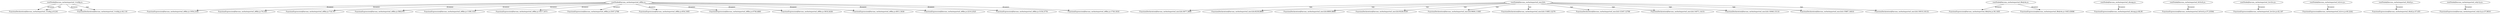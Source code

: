 digraph lacunaCG {
 "rootNode@lacuna_cache/exported_1ctx8g.js:," -> "FunctionDeclaration@lacuna_cache/exported_1ctx8g.js:9,241" [label="dynamic" ];
 "rootNode@lacuna_cache/exported_1ctx8g.js:," -> "FunctionDeclaration@lacuna_cache/exported_1ctx8g.js:44,118" [label="dynamic" ];
 "rootNode@lacuna_cache/exported_1ctx8g.js:," -> "FunctionDeclaration@lacuna_cache/exported_1ctx8g.js:9,241" [label="tajs" ];
 "rootNode@lacuna_cache/exported_1ctx8g.js:," -> "FunctionDeclaration@lacuna_cache/exported_1ctx8g.js:44,118" [label="tajs" ];
 "rootNode@lacuna_cache/exported_z6flin.js:," -> "FunctionExpression@lacuna_cache/exported_z6flin.js:1954,2182" [label="dynamic" ];
 "rootNode@lacuna_cache/exported_z6flin.js:," -> "FunctionExpression@lacuna_cache/exported_z6flin.js:70,538" [label="dynamic" ];
 "rootNode@lacuna_cache/exported_z6flin.js:," -> "FunctionExpression@lacuna_cache/exported_z6flin.js:718,797" [label="dynamic" ];
 "rootNode@lacuna_cache/exported_z6flin.js:," -> "FunctionExpression@lacuna_cache/exported_z6flin.js:588,678" [label="dynamic" ];
 "rootNode@lacuna_cache/exported_z6flin.js:," -> "FunctionExpression@lacuna_cache/exported_z6flin.js:1189,1533" [label="dynamic" ];
 "rootNode@lacuna_cache/exported_z6flin.js:," -> "FunctionExpression@lacuna_cache/exported_z6flin.js:1617,1673" [label="dynamic" ];
 "rootNode@lacuna_cache/exported_z6flin.js:," -> "FunctionExpression@lacuna_cache/exported_z6flin.js:2547,2766" [label="dynamic" ];
 "rootNode@lacuna_cache/exported_z6flin.js:," -> "FunctionExpression@lacuna_cache/exported_z6flin.js:834,1005" [label="dynamic" ];
 "rootNode@lacuna_cache/exported_z6flin.js:," -> "FunctionExpression@lacuna_cache/exported_z6flin.js:4758,4885" [label="dynamic" ];
 "rootNode@lacuna_cache/exported_z6flin.js:," -> "FunctionExpression@lacuna_cache/exported_z6flin.js:3816,4436" [label="dynamic" ];
 "rootNode@lacuna_cache/exported_z6flin.js:," -> "FunctionExpression@lacuna_cache/exported_z6flin.js:4911,5039" [label="dynamic" ];
 "rootNode@lacuna_cache/exported_z6flin.js:," -> "FunctionExpression@lacuna_cache/exported_z6flin.js:2210,2525" [label="dynamic" ];
 "rootNode@lacuna_cache/exported_z6flin.js:," -> "FunctionExpression@lacuna_cache/exported_z6flin.js:3150,3778" [label="dynamic" ];
 "rootNode@lacuna_cache/exported_z6flin.js:," -> "FunctionExpression@lacuna_cache/exported_z6flin.js:1730,1818" [label="dynamic" ];
 "rootNode@lacuna_cache/imported_emc2zh:," -> "FunctionDeclaration@lacuna_cache/imported_emc2zh:3677,3906" [label="tajs" ];
 "rootNode@lacuna_cache/imported_emc2zh:," -> "FunctionDeclaration@lacuna_cache/imported_emc2zh:8239,8800" [label="tajs" ];
 "rootNode@lacuna_cache/imported_emc2zh:," -> "FunctionDeclaration@lacuna_cache/imported_emc2zh:8800,8898" [label="tajs" ];
 "rootNode@lacuna_cache/imported_emc2zh:," -> "FunctionDeclaration@lacuna_cache/imported_emc2zh:9228,9339" [label="tajs" ];
 "rootNode@lacuna_cache/imported_emc2zh:," -> "FunctionDeclaration@lacuna_cache/imported_emc2zh:9600,11065" [label="tajs" ];
 "rootNode@lacuna_cache/imported_emc2zh:," -> "FunctionDeclaration@lacuna_cache/imported_emc2zh:11685,12279" [label="tajs" ];
 "rootNode@lacuna_cache/imported_emc2zh:," -> "FunctionDeclaration@lacuna_cache/imported_emc2zh:12347,12799" [label="tajs" ];
 "rootNode@lacuna_cache/imported_emc2zh:," -> "FunctionDeclaration@lacuna_cache/imported_emc2zh:14071,14151" [label="tajs" ];
 "rootNode@lacuna_cache/imported_emc2zh:," -> "FunctionDeclaration@lacuna_cache/imported_emc2zh:14940,15110" [label="tajs" ];
 "rootNode@lacuna_cache/imported_emc2zh:," -> "FunctionDeclaration@lacuna_cache/imported_emc2zh:15987,16010" [label="tajs" ];
 "rootNode@lacuna_cache/imported_emc2zh:," -> "FunctionDeclaration@lacuna_cache/imported_emc2zh:16010,16132" [label="tajs" ];
 "rootNode@lacuna_cache/exported_8bdy4e.js:," -> "FunctionExpression@lacuna_cache/exported_8bdy4e.js:30,1403" [label="dynamic" ];
 "rootNode@lacuna_cache/exported_8bdy4e.js:," -> "FunctionExpression@lacuna_cache/exported_8bdy4e.js:1445,43696" [label="dynamic" ];
 "rootNode@lacuna_cache/exported_idszqq.js:," -> "FunctionExpression@lacuna_cache/exported_idszqq.js:46,95" [label="dynamic" ];
 "rootNode@lacuna_cache/exported_6z5srh.js:," -> "FunctionExpression@lacuna_cache/exported_6z5srh.js:37,23594" [label="dynamic" ];
 "rootNode@lacuna_cache/exported_2zv2ro.js:," -> "FunctionExpression@lacuna_cache/exported_2zv2ro.js:42,187" [label="dynamic" ];
 "rootNode@lacuna_cache/exported_ls2cvx.js:," -> "FunctionExpression@lacuna_cache/exported_ls2cvx.js:40,2242" [label="dynamic" ];
 "rootNode@lacuna_cache/exported_t6isfi.js:," -> "FunctionExpression@lacuna_cache/exported_t6isfi.js:37,455" [label="dynamic" ];
 "rootNode@lacuna_cache/exported_sohy1p.js:," -> "FunctionExpression@lacuna_cache/exported_sohy1p.js:37,9816" [label="dynamic" ];
 }
